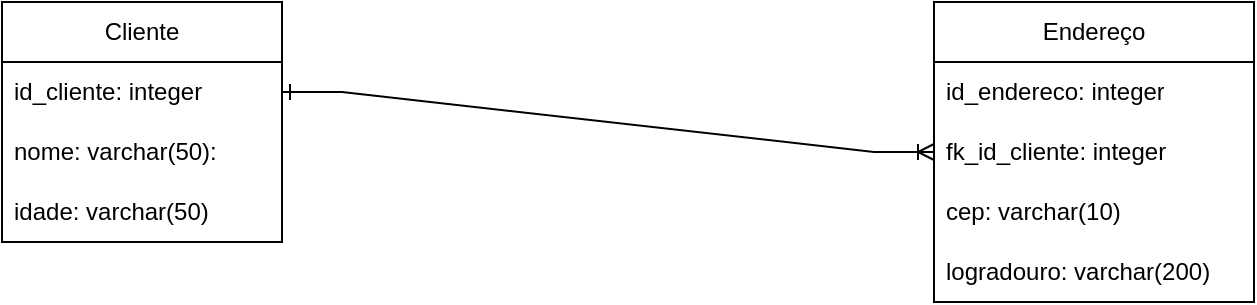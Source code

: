 <mxfile version="26.1.0">
  <diagram name="Página-1" id="3fuLwNaLNz96dUnqdLmu">
    <mxGraphModel dx="1195" dy="650" grid="1" gridSize="10" guides="1" tooltips="1" connect="1" arrows="1" fold="1" page="1" pageScale="1" pageWidth="827" pageHeight="1169" math="0" shadow="0">
      <root>
        <mxCell id="0" />
        <mxCell id="1" parent="0" />
        <mxCell id="GsmVsKJ6J3zm5MszVjCf-1" value="Cliente" style="swimlane;fontStyle=0;childLayout=stackLayout;horizontal=1;startSize=30;horizontalStack=0;resizeParent=1;resizeParentMax=0;resizeLast=0;collapsible=1;marginBottom=0;whiteSpace=wrap;html=1;" vertex="1" parent="1">
          <mxGeometry x="114" y="160" width="140" height="120" as="geometry" />
        </mxCell>
        <mxCell id="GsmVsKJ6J3zm5MszVjCf-2" value="id_cliente: integer" style="text;strokeColor=none;fillColor=none;align=left;verticalAlign=middle;spacingLeft=4;spacingRight=4;overflow=hidden;points=[[0,0.5],[1,0.5]];portConstraint=eastwest;rotatable=0;whiteSpace=wrap;html=1;" vertex="1" parent="GsmVsKJ6J3zm5MszVjCf-1">
          <mxGeometry y="30" width="140" height="30" as="geometry" />
        </mxCell>
        <mxCell id="GsmVsKJ6J3zm5MszVjCf-3" value="nome: varchar(50):" style="text;strokeColor=none;fillColor=none;align=left;verticalAlign=middle;spacingLeft=4;spacingRight=4;overflow=hidden;points=[[0,0.5],[1,0.5]];portConstraint=eastwest;rotatable=0;whiteSpace=wrap;html=1;" vertex="1" parent="GsmVsKJ6J3zm5MszVjCf-1">
          <mxGeometry y="60" width="140" height="30" as="geometry" />
        </mxCell>
        <mxCell id="GsmVsKJ6J3zm5MszVjCf-4" value="idade: varchar(50)" style="text;strokeColor=none;fillColor=none;align=left;verticalAlign=middle;spacingLeft=4;spacingRight=4;overflow=hidden;points=[[0,0.5],[1,0.5]];portConstraint=eastwest;rotatable=0;whiteSpace=wrap;html=1;" vertex="1" parent="GsmVsKJ6J3zm5MszVjCf-1">
          <mxGeometry y="90" width="140" height="30" as="geometry" />
        </mxCell>
        <mxCell id="GsmVsKJ6J3zm5MszVjCf-5" value="Endereço" style="swimlane;fontStyle=0;childLayout=stackLayout;horizontal=1;startSize=30;horizontalStack=0;resizeParent=1;resizeParentMax=0;resizeLast=0;collapsible=1;marginBottom=0;whiteSpace=wrap;html=1;" vertex="1" parent="1">
          <mxGeometry x="580" y="160" width="160" height="150" as="geometry" />
        </mxCell>
        <mxCell id="GsmVsKJ6J3zm5MszVjCf-6" value="id_endereco: integer" style="text;strokeColor=none;fillColor=none;align=left;verticalAlign=middle;spacingLeft=4;spacingRight=4;overflow=hidden;points=[[0,0.5],[1,0.5]];portConstraint=eastwest;rotatable=0;whiteSpace=wrap;html=1;" vertex="1" parent="GsmVsKJ6J3zm5MszVjCf-5">
          <mxGeometry y="30" width="160" height="30" as="geometry" />
        </mxCell>
        <mxCell id="GsmVsKJ6J3zm5MszVjCf-12" value="fk_id_cliente: integer" style="text;strokeColor=none;fillColor=none;align=left;verticalAlign=middle;spacingLeft=4;spacingRight=4;overflow=hidden;points=[[0,0.5],[1,0.5]];portConstraint=eastwest;rotatable=0;whiteSpace=wrap;html=1;" vertex="1" parent="GsmVsKJ6J3zm5MszVjCf-5">
          <mxGeometry y="60" width="160" height="30" as="geometry" />
        </mxCell>
        <mxCell id="GsmVsKJ6J3zm5MszVjCf-7" value="cep: varchar(10)" style="text;strokeColor=none;fillColor=none;align=left;verticalAlign=middle;spacingLeft=4;spacingRight=4;overflow=hidden;points=[[0,0.5],[1,0.5]];portConstraint=eastwest;rotatable=0;whiteSpace=wrap;html=1;" vertex="1" parent="GsmVsKJ6J3zm5MszVjCf-5">
          <mxGeometry y="90" width="160" height="30" as="geometry" />
        </mxCell>
        <mxCell id="GsmVsKJ6J3zm5MszVjCf-8" value="logradouro: varchar(200)" style="text;strokeColor=none;fillColor=none;align=left;verticalAlign=middle;spacingLeft=4;spacingRight=4;overflow=hidden;points=[[0,0.5],[1,0.5]];portConstraint=eastwest;rotatable=0;whiteSpace=wrap;html=1;" vertex="1" parent="GsmVsKJ6J3zm5MszVjCf-5">
          <mxGeometry y="120" width="160" height="30" as="geometry" />
        </mxCell>
        <mxCell id="GsmVsKJ6J3zm5MszVjCf-13" value="" style="edgeStyle=entityRelationEdgeStyle;fontSize=12;html=1;endArrow=ERoneToMany;rounded=0;exitX=1;exitY=0.5;exitDx=0;exitDy=0;startArrow=ERone;startFill=0;" edge="1" parent="1" source="GsmVsKJ6J3zm5MszVjCf-2" target="GsmVsKJ6J3zm5MszVjCf-12">
          <mxGeometry width="100" height="100" relative="1" as="geometry">
            <mxPoint x="260" y="300" as="sourcePoint" />
            <mxPoint x="360" y="200" as="targetPoint" />
            <Array as="points">
              <mxPoint x="410" y="210" />
              <mxPoint x="420" y="200" />
              <mxPoint x="420" y="170" />
              <mxPoint x="380" y="200" />
              <mxPoint x="260" y="220" />
              <mxPoint x="420" y="200" />
            </Array>
          </mxGeometry>
        </mxCell>
      </root>
    </mxGraphModel>
  </diagram>
</mxfile>
